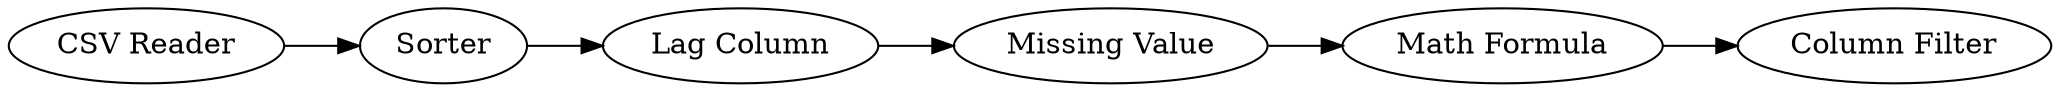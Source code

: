 digraph {
	6 -> 3
	3 -> 4
	2 -> 6
	5 -> 2
	1 -> 5
	5 [label=Sorter]
	1 [label="CSV Reader"]
	4 [label="Column Filter"]
	6 [label="Missing Value"]
	3 [label="Math Formula"]
	2 [label="Lag Column"]
	rankdir=LR
}
